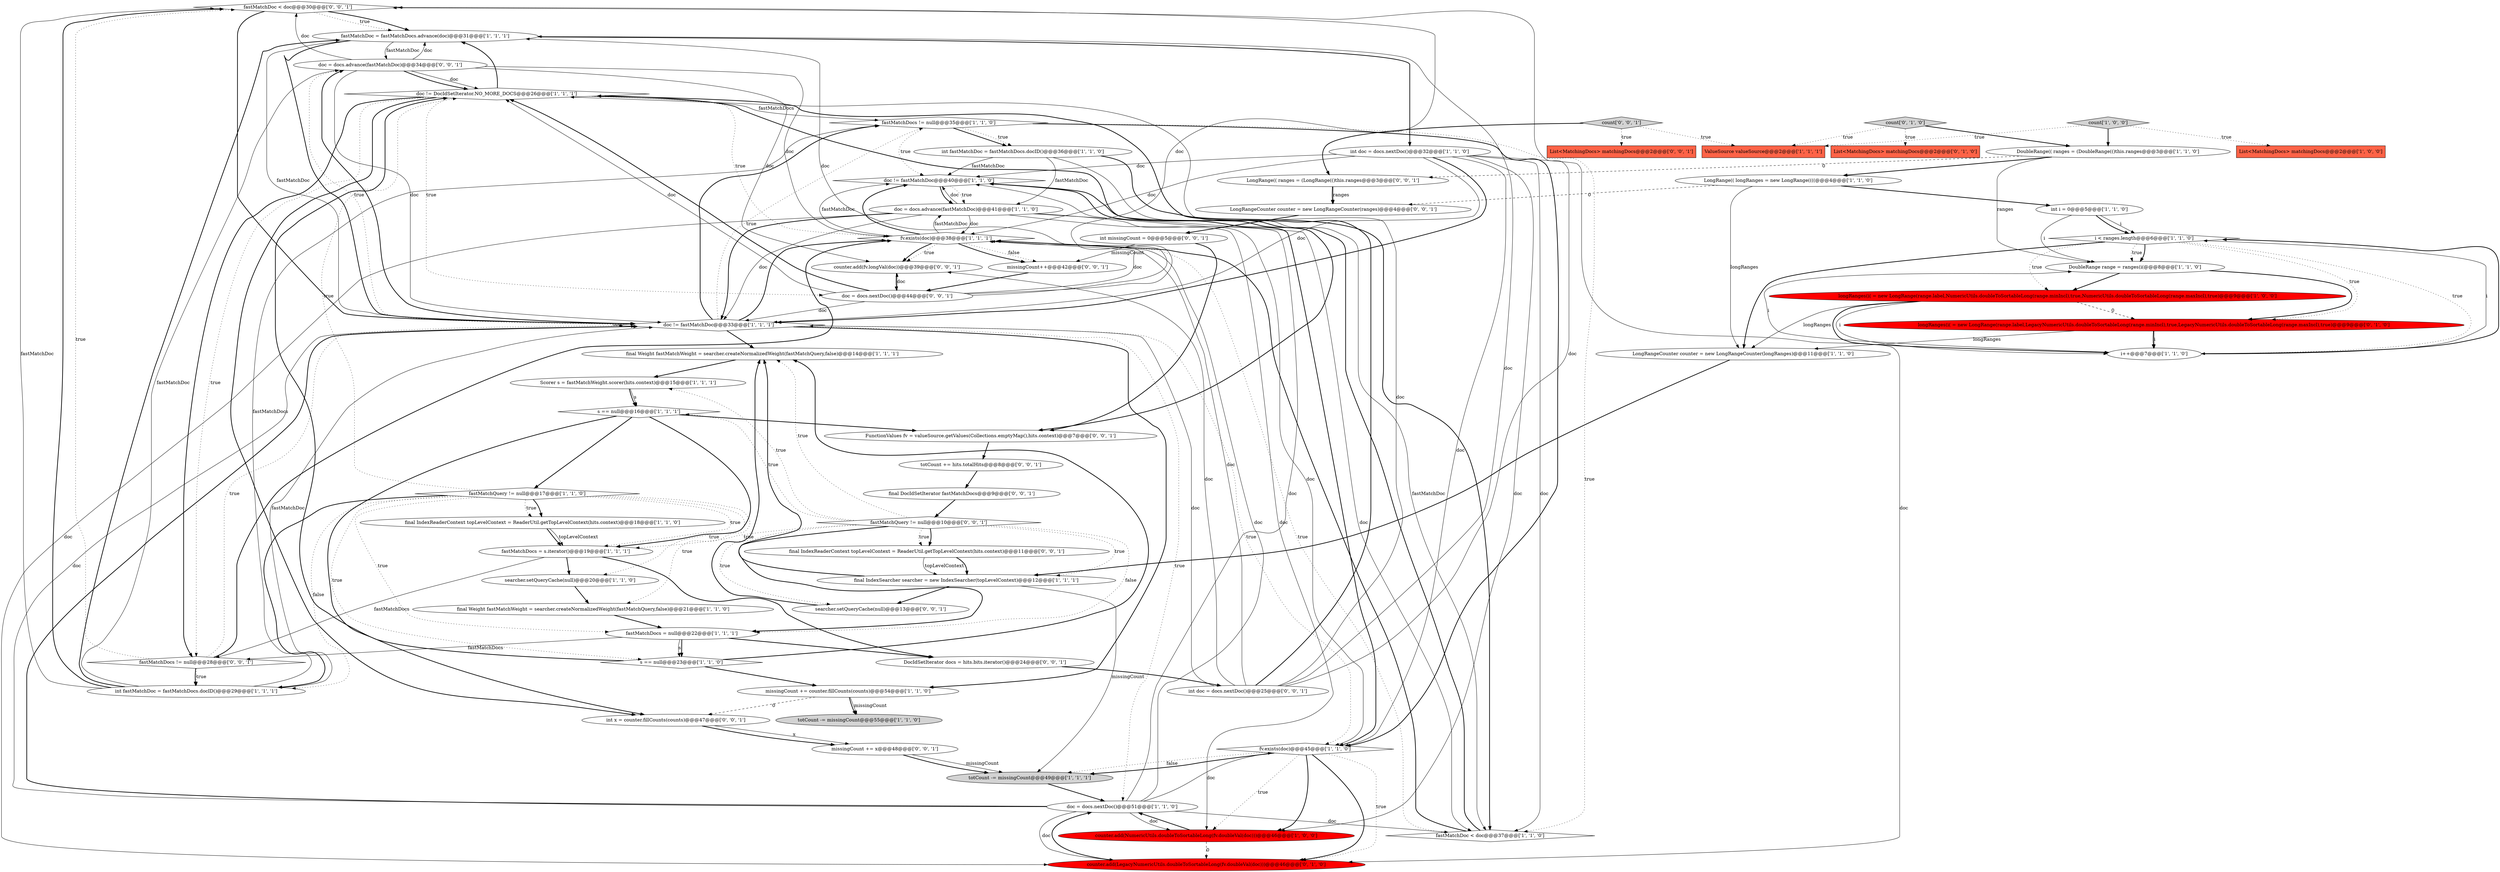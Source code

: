digraph {
44 [style = filled, label = "fastMatchDoc < doc@@@30@@@['0', '0', '1']", fillcolor = white, shape = diamond image = "AAA0AAABBB3BBB"];
43 [style = filled, label = "List<MatchingDocs> matchingDocs@@@2@@@['0', '0', '1']", fillcolor = tomato, shape = box image = "AAA0AAABBB3BBB"];
25 [style = filled, label = "ValueSource valueSource@@@2@@@['1', '1', '1']", fillcolor = tomato, shape = box image = "AAA0AAABBB1BBB"];
31 [style = filled, label = "DoubleRange range = ranges(i(@@@8@@@['1', '1', '0']", fillcolor = white, shape = ellipse image = "AAA0AAABBB1BBB"];
41 [style = filled, label = "List<MatchingDocs> matchingDocs@@@2@@@['0', '1', '0']", fillcolor = tomato, shape = box image = "AAA0AAABBB2BBB"];
51 [style = filled, label = "doc = docs.advance(fastMatchDoc)@@@34@@@['0', '0', '1']", fillcolor = white, shape = ellipse image = "AAA0AAABBB3BBB"];
23 [style = filled, label = "Scorer s = fastMatchWeight.scorer(hits.context)@@@15@@@['1', '1', '1']", fillcolor = white, shape = ellipse image = "AAA0AAABBB1BBB"];
27 [style = filled, label = "int i = 0@@@5@@@['1', '1', '0']", fillcolor = white, shape = ellipse image = "AAA0AAABBB1BBB"];
59 [style = filled, label = "final IndexReaderContext topLevelContext = ReaderUtil.getTopLevelContext(hits.context)@@@11@@@['0', '0', '1']", fillcolor = white, shape = ellipse image = "AAA0AAABBB3BBB"];
7 [style = filled, label = "totCount -= missingCount@@@49@@@['1', '1', '1']", fillcolor = lightgray, shape = ellipse image = "AAA0AAABBB1BBB"];
3 [style = filled, label = "final Weight fastMatchWeight = searcher.createNormalizedWeight(fastMatchQuery,false)@@@14@@@['1', '1', '1']", fillcolor = white, shape = ellipse image = "AAA0AAABBB1BBB"];
16 [style = filled, label = "doc = docs.nextDoc()@@@51@@@['1', '1', '0']", fillcolor = white, shape = ellipse image = "AAA0AAABBB1BBB"];
52 [style = filled, label = "DocIdSetIterator docs = hits.bits.iterator()@@@24@@@['0', '0', '1']", fillcolor = white, shape = ellipse image = "AAA0AAABBB3BBB"];
4 [style = filled, label = "i < ranges.length@@@6@@@['1', '1', '0']", fillcolor = white, shape = diamond image = "AAA0AAABBB1BBB"];
19 [style = filled, label = "LongRange(( longRanges = new LongRange((((@@@4@@@['1', '1', '0']", fillcolor = white, shape = ellipse image = "AAA0AAABBB1BBB"];
5 [style = filled, label = "fastMatchDoc = fastMatchDocs.advance(doc)@@@31@@@['1', '1', '1']", fillcolor = white, shape = ellipse image = "AAA0AAABBB1BBB"];
46 [style = filled, label = "LongRangeCounter counter = new LongRangeCounter(ranges)@@@4@@@['0', '0', '1']", fillcolor = white, shape = ellipse image = "AAA0AAABBB3BBB"];
58 [style = filled, label = "doc = docs.nextDoc()@@@44@@@['0', '0', '1']", fillcolor = white, shape = ellipse image = "AAA0AAABBB3BBB"];
20 [style = filled, label = "fv.exists(doc)@@@38@@@['1', '1', '1']", fillcolor = white, shape = diamond image = "AAA0AAABBB1BBB"];
60 [style = filled, label = "FunctionValues fv = valueSource.getValues(Collections.emptyMap(),hits.context)@@@7@@@['0', '0', '1']", fillcolor = white, shape = ellipse image = "AAA0AAABBB3BBB"];
24 [style = filled, label = "count['1', '0', '0']", fillcolor = lightgray, shape = diamond image = "AAA0AAABBB1BBB"];
57 [style = filled, label = "int x = counter.fillCounts(counts)@@@47@@@['0', '0', '1']", fillcolor = white, shape = ellipse image = "AAA0AAABBB3BBB"];
14 [style = filled, label = "LongRangeCounter counter = new LongRangeCounter(longRanges)@@@11@@@['1', '1', '0']", fillcolor = white, shape = ellipse image = "AAA0AAABBB1BBB"];
53 [style = filled, label = "counter.add(fv.longVal(doc))@@@39@@@['0', '0', '1']", fillcolor = white, shape = ellipse image = "AAA0AAABBB3BBB"];
15 [style = filled, label = "doc != fastMatchDoc@@@33@@@['1', '1', '1']", fillcolor = white, shape = diamond image = "AAA0AAABBB1BBB"];
32 [style = filled, label = "int fastMatchDoc = fastMatchDocs.docID()@@@36@@@['1', '1', '0']", fillcolor = white, shape = ellipse image = "AAA0AAABBB1BBB"];
8 [style = filled, label = "s == null@@@23@@@['1', '1', '0']", fillcolor = white, shape = diamond image = "AAA0AAABBB1BBB"];
2 [style = filled, label = "final IndexSearcher searcher = new IndexSearcher(topLevelContext)@@@12@@@['1', '1', '1']", fillcolor = white, shape = ellipse image = "AAA0AAABBB1BBB"];
33 [style = filled, label = "missingCount += counter.fillCounts(counts)@@@54@@@['1', '1', '0']", fillcolor = white, shape = ellipse image = "AAA0AAABBB1BBB"];
35 [style = filled, label = "final IndexReaderContext topLevelContext = ReaderUtil.getTopLevelContext(hits.context)@@@18@@@['1', '1', '0']", fillcolor = white, shape = ellipse image = "AAA0AAABBB1BBB"];
45 [style = filled, label = "LongRange(( ranges = (LongRange(()this.ranges@@@3@@@['0', '0', '1']", fillcolor = white, shape = ellipse image = "AAA0AAABBB3BBB"];
55 [style = filled, label = "fastMatchDocs != null@@@28@@@['0', '0', '1']", fillcolor = white, shape = diamond image = "AAA0AAABBB3BBB"];
28 [style = filled, label = "doc != fastMatchDoc@@@40@@@['1', '1', '0']", fillcolor = white, shape = diamond image = "AAA0AAABBB1BBB"];
26 [style = filled, label = "int fastMatchDoc = fastMatchDocs.docID()@@@29@@@['1', '1', '1']", fillcolor = white, shape = ellipse image = "AAA0AAABBB1BBB"];
29 [style = filled, label = "counter.add(NumericUtils.doubleToSortableLong(fv.doubleVal(doc)))@@@46@@@['1', '0', '0']", fillcolor = red, shape = ellipse image = "AAA1AAABBB1BBB"];
62 [style = filled, label = "int doc = docs.nextDoc()@@@25@@@['0', '0', '1']", fillcolor = white, shape = ellipse image = "AAA0AAABBB3BBB"];
42 [style = filled, label = "count['0', '1', '0']", fillcolor = lightgray, shape = diamond image = "AAA0AAABBB2BBB"];
17 [style = filled, label = "doc = docs.advance(fastMatchDoc)@@@41@@@['1', '1', '0']", fillcolor = white, shape = ellipse image = "AAA0AAABBB1BBB"];
63 [style = filled, label = "searcher.setQueryCache(null)@@@13@@@['0', '0', '1']", fillcolor = white, shape = ellipse image = "AAA0AAABBB3BBB"];
36 [style = filled, label = "longRanges(i( = new LongRange(range.label,NumericUtils.doubleToSortableLong(range.minIncl),true,NumericUtils.doubleToSortableLong(range.maxIncl),true)@@@9@@@['1', '0', '0']", fillcolor = red, shape = ellipse image = "AAA1AAABBB1BBB"];
13 [style = filled, label = "DoubleRange(( ranges = (DoubleRange(()this.ranges@@@3@@@['1', '1', '0']", fillcolor = white, shape = ellipse image = "AAA0AAABBB1BBB"];
22 [style = filled, label = "List<MatchingDocs> matchingDocs@@@2@@@['1', '0', '0']", fillcolor = tomato, shape = box image = "AAA0AAABBB1BBB"];
47 [style = filled, label = "count['0', '0', '1']", fillcolor = lightgray, shape = diamond image = "AAA0AAABBB3BBB"];
34 [style = filled, label = "fastMatchDocs = null@@@22@@@['1', '1', '1']", fillcolor = white, shape = ellipse image = "AAA0AAABBB1BBB"];
10 [style = filled, label = "fastMatchDocs = s.iterator()@@@19@@@['1', '1', '1']", fillcolor = white, shape = ellipse image = "AAA0AAABBB1BBB"];
11 [style = filled, label = "fastMatchDocs != null@@@35@@@['1', '1', '0']", fillcolor = white, shape = diamond image = "AAA0AAABBB1BBB"];
48 [style = filled, label = "missingCount += x@@@48@@@['0', '0', '1']", fillcolor = white, shape = ellipse image = "AAA0AAABBB3BBB"];
54 [style = filled, label = "int missingCount = 0@@@5@@@['0', '0', '1']", fillcolor = white, shape = ellipse image = "AAA0AAABBB3BBB"];
30 [style = filled, label = "i++@@@7@@@['1', '1', '0']", fillcolor = white, shape = ellipse image = "AAA0AAABBB1BBB"];
49 [style = filled, label = "totCount += hits.totalHits@@@8@@@['0', '0', '1']", fillcolor = white, shape = ellipse image = "AAA0AAABBB3BBB"];
50 [style = filled, label = "final DocIdSetIterator fastMatchDocs@@@9@@@['0', '0', '1']", fillcolor = white, shape = ellipse image = "AAA0AAABBB3BBB"];
1 [style = filled, label = "int doc = docs.nextDoc()@@@32@@@['1', '1', '0']", fillcolor = white, shape = ellipse image = "AAA0AAABBB1BBB"];
0 [style = filled, label = "fv.exists(doc)@@@45@@@['1', '1', '0']", fillcolor = white, shape = diamond image = "AAA0AAABBB1BBB"];
21 [style = filled, label = "fastMatchQuery != null@@@17@@@['1', '1', '0']", fillcolor = white, shape = diamond image = "AAA0AAABBB1BBB"];
39 [style = filled, label = "longRanges(i( = new LongRange(range.label,LegacyNumericUtils.doubleToSortableLong(range.minIncl),true,LegacyNumericUtils.doubleToSortableLong(range.maxIncl),true)@@@9@@@['0', '1', '0']", fillcolor = red, shape = ellipse image = "AAA1AAABBB2BBB"];
40 [style = filled, label = "counter.add(LegacyNumericUtils.doubleToSortableLong(fv.doubleVal(doc)))@@@46@@@['0', '1', '0']", fillcolor = red, shape = ellipse image = "AAA1AAABBB2BBB"];
38 [style = filled, label = "doc != DocIdSetIterator.NO_MORE_DOCS@@@26@@@['1', '1', '1']", fillcolor = white, shape = diamond image = "AAA0AAABBB1BBB"];
18 [style = filled, label = "s == null@@@16@@@['1', '1', '1']", fillcolor = white, shape = diamond image = "AAA0AAABBB1BBB"];
37 [style = filled, label = "final Weight fastMatchWeight = searcher.createNormalizedWeight(fastMatchQuery,false)@@@21@@@['1', '1', '0']", fillcolor = white, shape = ellipse image = "AAA0AAABBB1BBB"];
61 [style = filled, label = "fastMatchQuery != null@@@10@@@['0', '0', '1']", fillcolor = white, shape = diamond image = "AAA0AAABBB3BBB"];
56 [style = filled, label = "missingCount++@@@42@@@['0', '0', '1']", fillcolor = white, shape = ellipse image = "AAA0AAABBB3BBB"];
12 [style = filled, label = "searcher.setQueryCache(null)@@@20@@@['1', '1', '0']", fillcolor = white, shape = ellipse image = "AAA0AAABBB1BBB"];
9 [style = filled, label = "totCount -= missingCount@@@55@@@['1', '1', '0']", fillcolor = lightgray, shape = ellipse image = "AAA0AAABBB1BBB"];
6 [style = filled, label = "fastMatchDoc < doc@@@37@@@['1', '1', '0']", fillcolor = white, shape = diamond image = "AAA0AAABBB1BBB"];
27->31 [style = solid, label="i"];
1->15 [style = solid, label="doc"];
21->12 [style = dotted, label="true"];
20->28 [style = solid, label="fastMatchDoc"];
24->25 [style = dotted, label="true"];
26->15 [style = solid, label="fastMatchDoc"];
21->8 [style = dotted, label="true"];
44->15 [style = bold, label=""];
53->58 [style = bold, label=""];
5->15 [style = bold, label=""];
17->0 [style = solid, label="doc"];
61->59 [style = bold, label=""];
54->56 [style = solid, label="missingCount"];
32->6 [style = bold, label=""];
45->46 [style = solid, label="ranges"];
4->30 [style = dotted, label="true"];
21->38 [style = dotted, label="true"];
61->3 [style = dotted, label="true"];
28->0 [style = bold, label=""];
13->45 [style = dashed, label="0"];
21->26 [style = bold, label=""];
20->56 [style = dotted, label="false"];
58->15 [style = solid, label="doc"];
40->16 [style = bold, label=""];
38->11 [style = solid, label="fastMatchDocs"];
15->11 [style = bold, label=""];
46->54 [style = bold, label=""];
1->28 [style = solid, label="doc"];
10->12 [style = bold, label=""];
15->20 [style = bold, label=""];
0->7 [style = dotted, label="false"];
39->14 [style = solid, label="longRanges"];
7->16 [style = bold, label=""];
2->63 [style = bold, label=""];
19->14 [style = solid, label="longRanges"];
17->6 [style = solid, label="doc"];
32->6 [style = solid, label="fastMatchDoc"];
1->40 [style = solid, label="doc"];
26->44 [style = solid, label="fastMatchDoc"];
62->38 [style = solid, label="doc"];
11->28 [style = dotted, label="true"];
0->40 [style = bold, label=""];
35->10 [style = bold, label=""];
51->44 [style = solid, label="doc"];
4->36 [style = dotted, label="true"];
21->37 [style = dotted, label="true"];
21->35 [style = bold, label=""];
1->6 [style = solid, label="doc"];
58->38 [style = solid, label="doc"];
38->55 [style = bold, label=""];
30->4 [style = solid, label="i"];
16->40 [style = solid, label="doc"];
59->2 [style = solid, label="topLevelContext"];
17->28 [style = solid, label="doc"];
13->31 [style = solid, label="ranges"];
5->15 [style = solid, label="fastMatchDoc"];
62->44 [style = solid, label="doc"];
26->51 [style = solid, label="fastMatchDoc"];
48->7 [style = solid, label="missingCount"];
51->15 [style = solid, label="doc"];
54->60 [style = bold, label=""];
34->52 [style = bold, label=""];
38->20 [style = dotted, label="true"];
51->53 [style = solid, label="doc"];
21->26 [style = dotted, label="false"];
55->26 [style = bold, label=""];
0->29 [style = bold, label=""];
61->10 [style = dotted, label="true"];
34->8 [style = bold, label=""];
28->17 [style = dotted, label="true"];
15->16 [style = dotted, label="true"];
36->30 [style = solid, label="i"];
35->10 [style = solid, label="topLevelContext"];
44->5 [style = dotted, label="true"];
8->38 [style = bold, label=""];
12->37 [style = bold, label=""];
38->57 [style = bold, label=""];
6->20 [style = dotted, label="true"];
0->7 [style = bold, label=""];
32->17 [style = solid, label="fastMatchDoc"];
55->26 [style = dotted, label="true"];
56->58 [style = bold, label=""];
47->43 [style = dotted, label="true"];
5->1 [style = bold, label=""];
36->30 [style = bold, label=""];
3->23 [style = bold, label=""];
33->9 [style = solid, label="missingCount"];
58->20 [style = solid, label="doc"];
24->22 [style = dotted, label="true"];
19->46 [style = dashed, label="0"];
51->5 [style = solid, label="doc"];
17->15 [style = bold, label=""];
15->51 [style = dotted, label="true"];
55->15 [style = dotted, label="true"];
52->62 [style = bold, label=""];
55->44 [style = dotted, label="true"];
45->46 [style = bold, label=""];
27->4 [style = solid, label="i"];
57->48 [style = solid, label="x"];
29->16 [style = bold, label=""];
17->40 [style = solid, label="doc"];
21->35 [style = dotted, label="true"];
1->0 [style = solid, label="doc"];
15->33 [style = bold, label=""];
24->13 [style = bold, label=""];
36->39 [style = dashed, label="0"];
38->5 [style = bold, label=""];
8->33 [style = bold, label=""];
4->14 [style = bold, label=""];
32->28 [style = solid, label="fastMatchDoc"];
33->57 [style = dashed, label="0"];
62->38 [style = bold, label=""];
17->15 [style = solid, label="doc"];
2->3 [style = bold, label=""];
8->3 [style = bold, label=""];
18->60 [style = bold, label=""];
38->55 [style = dotted, label="true"];
26->11 [style = solid, label="fastMatchDocs"];
31->36 [style = bold, label=""];
62->15 [style = solid, label="doc"];
61->59 [style = dotted, label="true"];
11->32 [style = bold, label=""];
21->10 [style = dotted, label="true"];
34->55 [style = solid, label="fastMatchDocs"];
15->3 [style = bold, label=""];
36->14 [style = solid, label="longRanges"];
15->0 [style = dotted, label="true"];
49->50 [style = bold, label=""];
42->41 [style = dotted, label="true"];
60->49 [style = bold, label=""];
61->34 [style = dotted, label="false"];
6->20 [style = bold, label=""];
4->31 [style = bold, label=""];
58->38 [style = bold, label=""];
61->34 [style = bold, label=""];
13->19 [style = bold, label=""];
23->18 [style = solid, label="s"];
62->5 [style = solid, label="doc"];
10->55 [style = solid, label="fastMatchDocs"];
20->53 [style = dotted, label="true"];
18->10 [style = bold, label=""];
26->44 [style = bold, label=""];
4->31 [style = dotted, label="true"];
58->44 [style = solid, label="doc"];
11->6 [style = dotted, label="true"];
38->58 [style = dotted, label="true"];
18->57 [style = bold, label=""];
15->11 [style = dotted, label="true"];
17->20 [style = solid, label="doc"];
28->17 [style = bold, label=""];
29->40 [style = dashed, label="0"];
16->28 [style = solid, label="doc"];
48->7 [style = bold, label=""];
14->2 [style = bold, label=""];
47->45 [style = bold, label=""];
31->39 [style = bold, label=""];
61->23 [style = dotted, label="true"];
18->21 [style = bold, label=""];
16->6 [style = solid, label="doc"];
61->63 [style = dotted, label="true"];
50->61 [style = bold, label=""];
16->0 [style = solid, label="doc"];
63->3 [style = bold, label=""];
44->5 [style = bold, label=""];
23->18 [style = bold, label=""];
30->31 [style = solid, label="i"];
16->15 [style = bold, label=""];
11->32 [style = dotted, label="true"];
0->40 [style = dotted, label="true"];
16->20 [style = solid, label="doc"];
42->13 [style = bold, label=""];
16->29 [style = solid, label="doc"];
20->56 [style = bold, label=""];
55->20 [style = bold, label=""];
26->5 [style = bold, label=""];
62->53 [style = solid, label="doc"];
1->15 [style = bold, label=""];
20->28 [style = bold, label=""];
62->20 [style = solid, label="doc"];
4->39 [style = dotted, label="true"];
51->38 [style = solid, label="doc"];
1->20 [style = solid, label="doc"];
20->17 [style = solid, label="fastMatchDoc"];
21->34 [style = dotted, label="true"];
38->60 [style = bold, label=""];
20->53 [style = bold, label=""];
33->9 [style = bold, label=""];
5->51 [style = solid, label="fastMatchDoc"];
10->52 [style = bold, label=""];
51->20 [style = solid, label="doc"];
39->30 [style = solid, label="i"];
57->48 [style = bold, label=""];
39->30 [style = bold, label=""];
27->4 [style = bold, label=""];
0->29 [style = dotted, label="true"];
11->0 [style = bold, label=""];
1->29 [style = solid, label="doc"];
58->53 [style = solid, label="doc"];
51->38 [style = bold, label=""];
47->25 [style = dotted, label="true"];
30->4 [style = bold, label=""];
37->34 [style = bold, label=""];
19->27 [style = bold, label=""];
2->7 [style = solid, label="missingCount"];
17->29 [style = solid, label="doc"];
59->2 [style = bold, label=""];
16->15 [style = solid, label="doc"];
61->2 [style = dotted, label="true"];
42->25 [style = dotted, label="true"];
61->18 [style = dotted, label="true"];
34->8 [style = solid, label="s"];
58->5 [style = solid, label="doc"];
6->28 [style = bold, label=""];
15->51 [style = bold, label=""];
}
